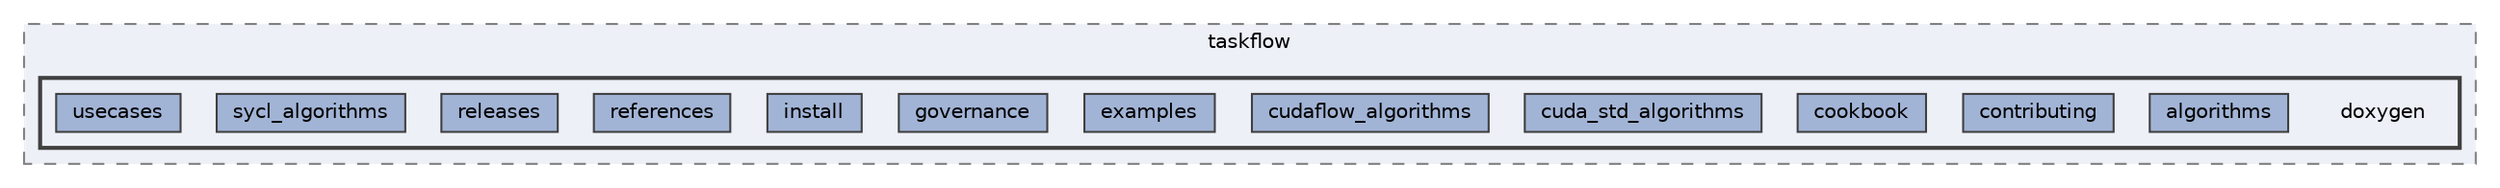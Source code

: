 digraph "external/taskflow/doxygen"
{
 // LATEX_PDF_SIZE
  bgcolor="transparent";
  edge [fontname=Helvetica,fontsize=10,labelfontname=Helvetica,labelfontsize=10];
  node [fontname=Helvetica,fontsize=10,shape=box,height=0.2,width=0.4];
  compound=true
  subgraph clusterdir_a586d2919c2294cf68ed57ec5a464d2f {
    graph [ bgcolor="#edf0f7", pencolor="grey50", label="taskflow", fontname=Helvetica,fontsize=10 style="filled,dashed", URL="dir_a586d2919c2294cf68ed57ec5a464d2f.html",tooltip="root taskflow include dir"]
  subgraph clusterdir_56e2c1c47c3f6dd7693de5e2667e6bae {
    graph [ bgcolor="#edf0f7", pencolor="grey25", label="", fontname=Helvetica,fontsize=10 style="filled,bold", URL="dir_56e2c1c47c3f6dd7693de5e2667e6bae.html",tooltip=""]
    dir_56e2c1c47c3f6dd7693de5e2667e6bae [shape=plaintext, label="doxygen"];
  dir_22b5d73ba3a033bfdf16ed8f747ae571 [label="algorithms", fillcolor="#a2b4d6", color="grey25", style="filled", URL="dir_22b5d73ba3a033bfdf16ed8f747ae571.html",tooltip=""];
  dir_c209f878675975e25a5aba2846e6f712 [label="contributing", fillcolor="#a2b4d6", color="grey25", style="filled", URL="dir_c209f878675975e25a5aba2846e6f712.html",tooltip=""];
  dir_e936c653f75d88409f89b48da8672893 [label="cookbook", fillcolor="#a2b4d6", color="grey25", style="filled", URL="dir_e936c653f75d88409f89b48da8672893.html",tooltip=""];
  dir_dd5d18c3fa511d712671ab9a3f82cc2b [label="cuda_std_algorithms", fillcolor="#a2b4d6", color="grey25", style="filled", URL="dir_dd5d18c3fa511d712671ab9a3f82cc2b.html",tooltip=""];
  dir_80c18464faeac045e6795f4b71559490 [label="cudaflow_algorithms", fillcolor="#a2b4d6", color="grey25", style="filled", URL="dir_80c18464faeac045e6795f4b71559490.html",tooltip=""];
  dir_3987635a850db4e70efecfcfb4c5a3fd [label="examples", fillcolor="#a2b4d6", color="grey25", style="filled", URL="dir_3987635a850db4e70efecfcfb4c5a3fd.html",tooltip=""];
  dir_1715d48462381a4bae9e8d2ff7368c02 [label="governance", fillcolor="#a2b4d6", color="grey25", style="filled", URL="dir_1715d48462381a4bae9e8d2ff7368c02.html",tooltip=""];
  dir_b77ff7c3d1d6186e717252f06ee15c8c [label="install", fillcolor="#a2b4d6", color="grey25", style="filled", URL="dir_b77ff7c3d1d6186e717252f06ee15c8c.html",tooltip=""];
  dir_4f524342d9f32f2032786f73417cb118 [label="references", fillcolor="#a2b4d6", color="grey25", style="filled", URL="dir_4f524342d9f32f2032786f73417cb118.html",tooltip=""];
  dir_95edbac4b863761bf061d4365124df8b [label="releases", fillcolor="#a2b4d6", color="grey25", style="filled", URL="dir_95edbac4b863761bf061d4365124df8b.html",tooltip=""];
  dir_dce62181c2258396f67f55f78c498745 [label="sycl_algorithms", fillcolor="#a2b4d6", color="grey25", style="filled", URL="dir_dce62181c2258396f67f55f78c498745.html",tooltip=""];
  dir_94712a61d0e62b5093b79b3111e0c63a [label="usecases", fillcolor="#a2b4d6", color="grey25", style="filled", URL="dir_94712a61d0e62b5093b79b3111e0c63a.html",tooltip=""];
  }
  }
}
